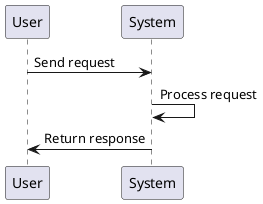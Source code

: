 @startuml
participant User
participant System

User -> System: Send request
System -> System: Process request
System -> User: Return response
@enduml